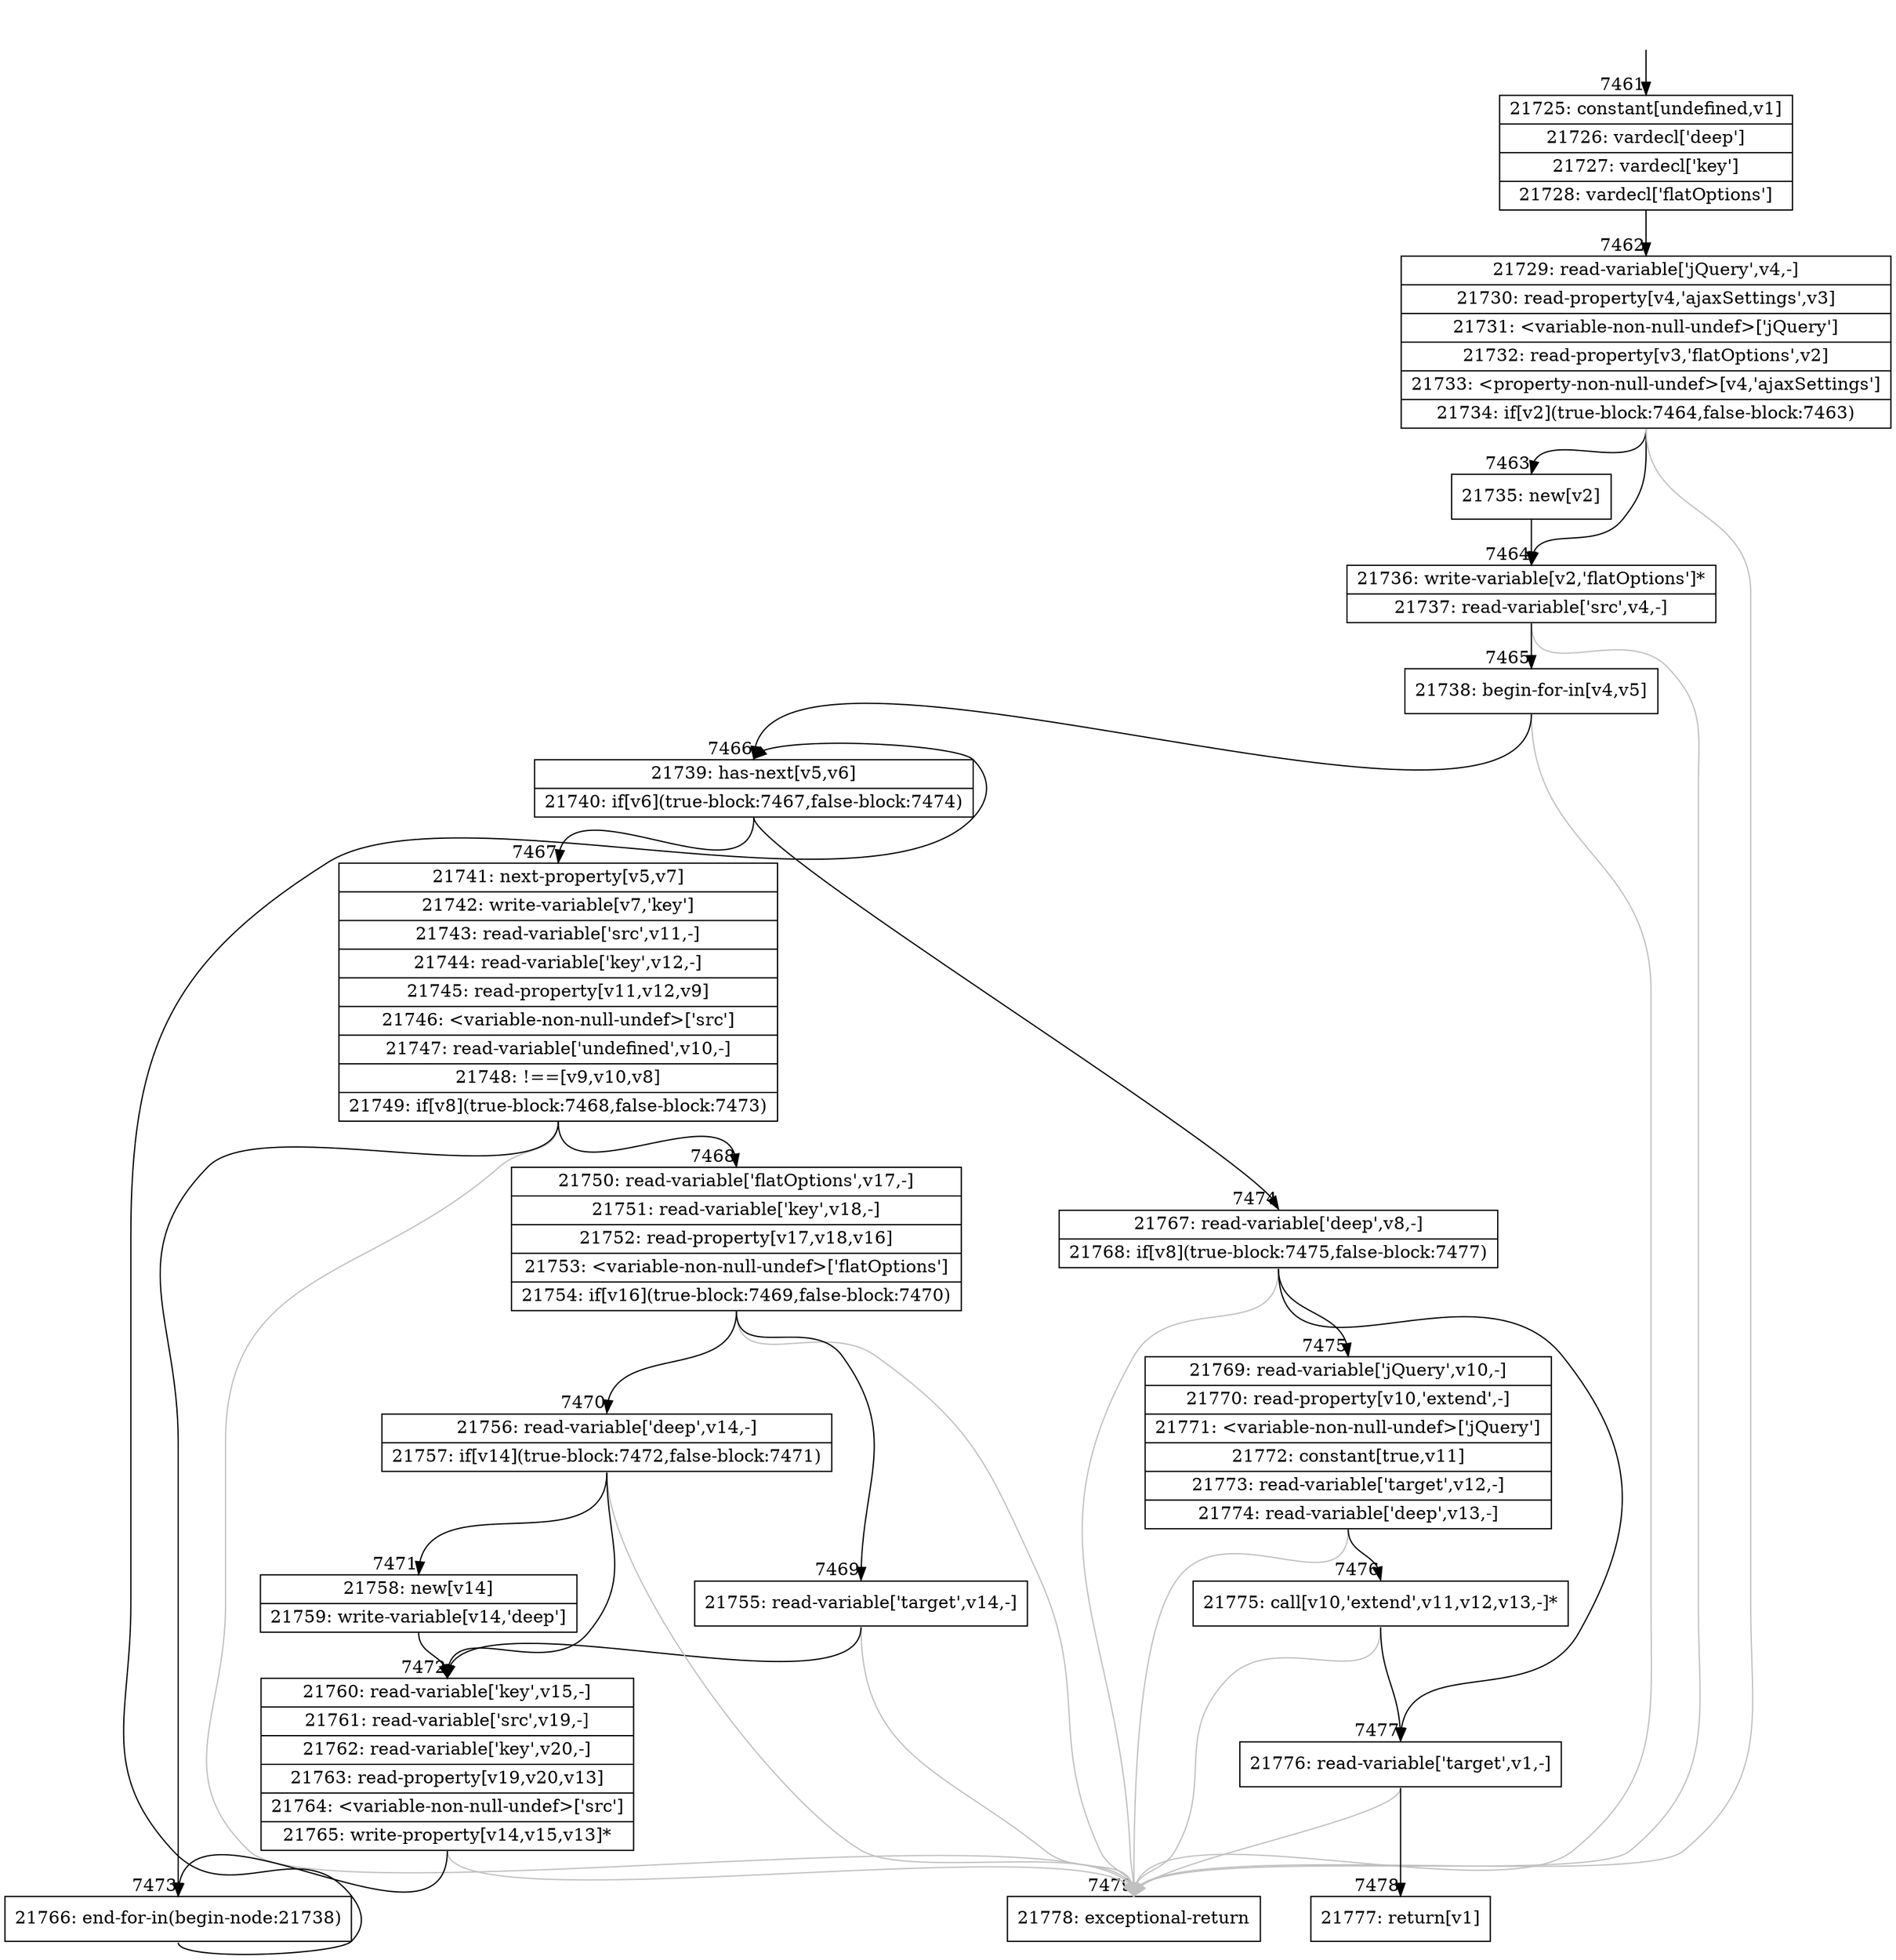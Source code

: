 digraph {
rankdir="TD"
BB_entry472[shape=none,label=""];
BB_entry472 -> BB7461 [tailport=s, headport=n, headlabel="    7461"]
BB7461 [shape=record label="{21725: constant[undefined,v1]|21726: vardecl['deep']|21727: vardecl['key']|21728: vardecl['flatOptions']}" ] 
BB7461 -> BB7462 [tailport=s, headport=n, headlabel="      7462"]
BB7462 [shape=record label="{21729: read-variable['jQuery',v4,-]|21730: read-property[v4,'ajaxSettings',v3]|21731: \<variable-non-null-undef\>['jQuery']|21732: read-property[v3,'flatOptions',v2]|21733: \<property-non-null-undef\>[v4,'ajaxSettings']|21734: if[v2](true-block:7464,false-block:7463)}" ] 
BB7462 -> BB7464 [tailport=s, headport=n, headlabel="      7464"]
BB7462 -> BB7463 [tailport=s, headport=n, headlabel="      7463"]
BB7462 -> BB7479 [tailport=s, headport=n, color=gray, headlabel="      7479"]
BB7463 [shape=record label="{21735: new[v2]}" ] 
BB7463 -> BB7464 [tailport=s, headport=n]
BB7464 [shape=record label="{21736: write-variable[v2,'flatOptions']*|21737: read-variable['src',v4,-]}" ] 
BB7464 -> BB7465 [tailport=s, headport=n, headlabel="      7465"]
BB7464 -> BB7479 [tailport=s, headport=n, color=gray]
BB7465 [shape=record label="{21738: begin-for-in[v4,v5]}" ] 
BB7465 -> BB7466 [tailport=s, headport=n, headlabel="      7466"]
BB7465 -> BB7479 [tailport=s, headport=n, color=gray]
BB7466 [shape=record label="{21739: has-next[v5,v6]|21740: if[v6](true-block:7467,false-block:7474)}" ] 
BB7466 -> BB7467 [tailport=s, headport=n, headlabel="      7467"]
BB7466 -> BB7474 [tailport=s, headport=n, headlabel="      7474"]
BB7467 [shape=record label="{21741: next-property[v5,v7]|21742: write-variable[v7,'key']|21743: read-variable['src',v11,-]|21744: read-variable['key',v12,-]|21745: read-property[v11,v12,v9]|21746: \<variable-non-null-undef\>['src']|21747: read-variable['undefined',v10,-]|21748: !==[v9,v10,v8]|21749: if[v8](true-block:7468,false-block:7473)}" ] 
BB7467 -> BB7468 [tailport=s, headport=n, headlabel="      7468"]
BB7467 -> BB7473 [tailport=s, headport=n, headlabel="      7473"]
BB7467 -> BB7479 [tailport=s, headport=n, color=gray]
BB7468 [shape=record label="{21750: read-variable['flatOptions',v17,-]|21751: read-variable['key',v18,-]|21752: read-property[v17,v18,v16]|21753: \<variable-non-null-undef\>['flatOptions']|21754: if[v16](true-block:7469,false-block:7470)}" ] 
BB7468 -> BB7469 [tailport=s, headport=n, headlabel="      7469"]
BB7468 -> BB7470 [tailport=s, headport=n, headlabel="      7470"]
BB7468 -> BB7479 [tailport=s, headport=n, color=gray]
BB7469 [shape=record label="{21755: read-variable['target',v14,-]}" ] 
BB7469 -> BB7472 [tailport=s, headport=n, headlabel="      7472"]
BB7469 -> BB7479 [tailport=s, headport=n, color=gray]
BB7470 [shape=record label="{21756: read-variable['deep',v14,-]|21757: if[v14](true-block:7472,false-block:7471)}" ] 
BB7470 -> BB7472 [tailport=s, headport=n]
BB7470 -> BB7471 [tailport=s, headport=n, headlabel="      7471"]
BB7470 -> BB7479 [tailport=s, headport=n, color=gray]
BB7471 [shape=record label="{21758: new[v14]|21759: write-variable[v14,'deep']}" ] 
BB7471 -> BB7472 [tailport=s, headport=n]
BB7472 [shape=record label="{21760: read-variable['key',v15,-]|21761: read-variable['src',v19,-]|21762: read-variable['key',v20,-]|21763: read-property[v19,v20,v13]|21764: \<variable-non-null-undef\>['src']|21765: write-property[v14,v15,v13]*}" ] 
BB7472 -> BB7473 [tailport=s, headport=n]
BB7472 -> BB7479 [tailport=s, headport=n, color=gray]
BB7473 [shape=record label="{21766: end-for-in(begin-node:21738)}" ] 
BB7473 -> BB7466 [tailport=s, headport=n]
BB7474 [shape=record label="{21767: read-variable['deep',v8,-]|21768: if[v8](true-block:7475,false-block:7477)}" ] 
BB7474 -> BB7475 [tailport=s, headport=n, headlabel="      7475"]
BB7474 -> BB7477 [tailport=s, headport=n, headlabel="      7477"]
BB7474 -> BB7479 [tailport=s, headport=n, color=gray]
BB7475 [shape=record label="{21769: read-variable['jQuery',v10,-]|21770: read-property[v10,'extend',-]|21771: \<variable-non-null-undef\>['jQuery']|21772: constant[true,v11]|21773: read-variable['target',v12,-]|21774: read-variable['deep',v13,-]}" ] 
BB7475 -> BB7476 [tailport=s, headport=n, headlabel="      7476"]
BB7475 -> BB7479 [tailport=s, headport=n, color=gray]
BB7476 [shape=record label="{21775: call[v10,'extend',v11,v12,v13,-]*}" ] 
BB7476 -> BB7477 [tailport=s, headport=n]
BB7476 -> BB7479 [tailport=s, headport=n, color=gray]
BB7477 [shape=record label="{21776: read-variable['target',v1,-]}" ] 
BB7477 -> BB7478 [tailport=s, headport=n, headlabel="      7478"]
BB7477 -> BB7479 [tailport=s, headport=n, color=gray]
BB7478 [shape=record label="{21777: return[v1]}" ] 
BB7479 [shape=record label="{21778: exceptional-return}" ] 
}
